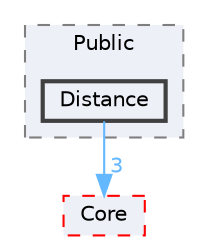 digraph "Distance"
{
 // INTERACTIVE_SVG=YES
 // LATEX_PDF_SIZE
  bgcolor="transparent";
  edge [fontname=Helvetica,fontsize=10,labelfontname=Helvetica,labelfontsize=10];
  node [fontname=Helvetica,fontsize=10,shape=box,height=0.2,width=0.4];
  compound=true
  subgraph clusterdir_0c0827902e2ee888b2900676fadb6dfe {
    graph [ bgcolor="#edf0f7", pencolor="grey50", label="Public", fontname=Helvetica,fontsize=10 style="filled,dashed", URL="dir_0c0827902e2ee888b2900676fadb6dfe.html",tooltip=""]
  dir_b3925622099a0d61a2a99e1896645681 [label="Distance", fillcolor="#edf0f7", color="grey25", style="filled,bold", URL="dir_b3925622099a0d61a2a99e1896645681.html",tooltip=""];
  }
  dir_0e6cddcc9caa1238c7f3774224afaa45 [label="Core", fillcolor="#edf0f7", color="red", style="filled,dashed", URL="dir_0e6cddcc9caa1238c7f3774224afaa45.html",tooltip=""];
  dir_b3925622099a0d61a2a99e1896645681->dir_0e6cddcc9caa1238c7f3774224afaa45 [headlabel="3", labeldistance=1.5 headhref="dir_000339_000266.html" href="dir_000339_000266.html" color="steelblue1" fontcolor="steelblue1"];
}

